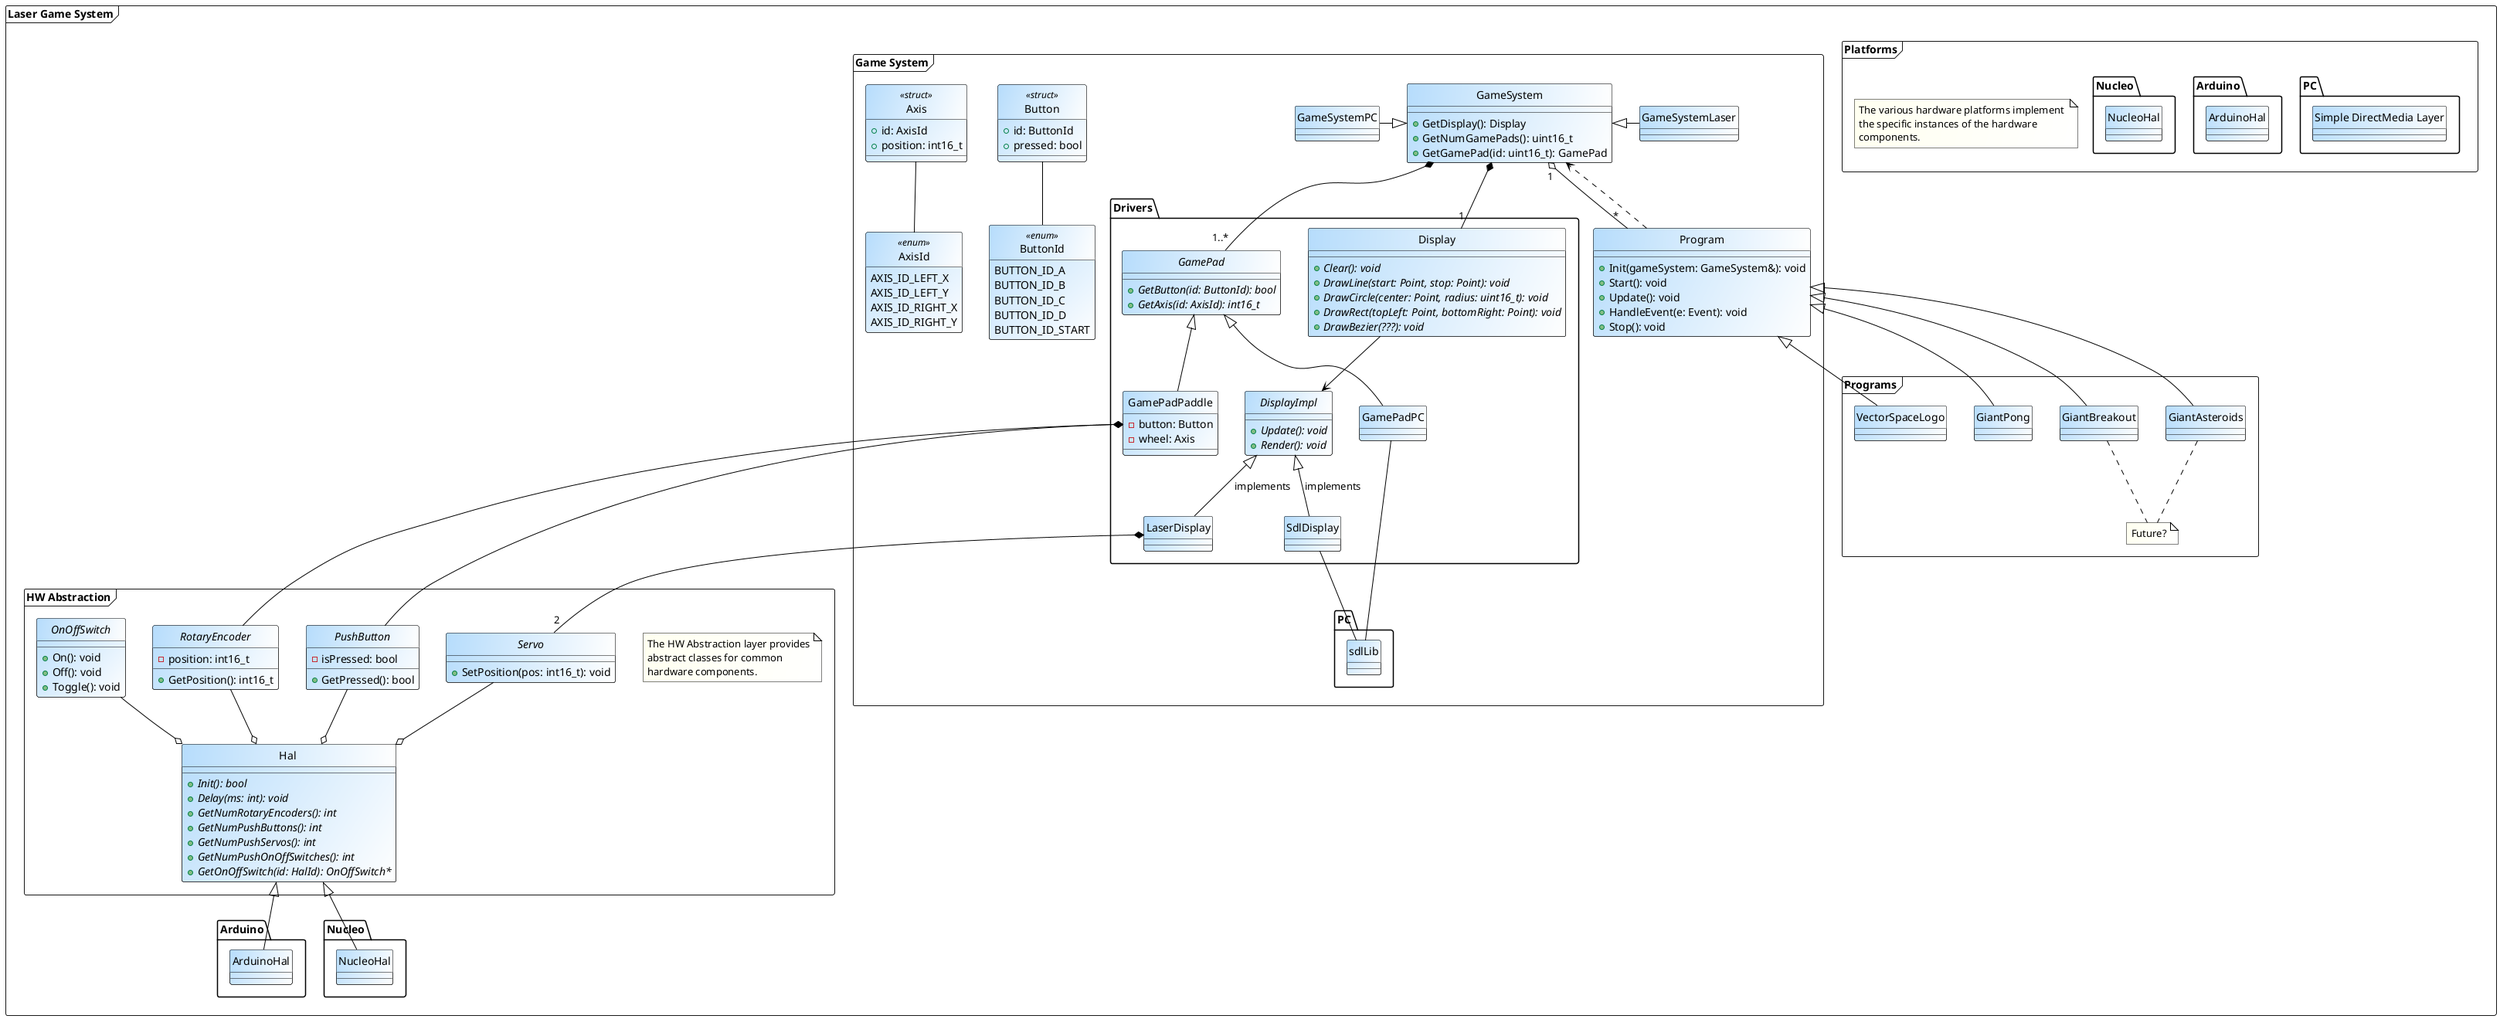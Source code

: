 
@startuml

skinparam class {
   backgroundcolor   #b7ddfc/White
   bordercolor       black
   ArrowColor        black
}

hide enum methods
hide circle

skinparam note {
   backgroundcolor   Ivory/White
   bordercolor       black
}

package "Laser Game System" as laserGameSystem <<Frame>> {

   package "Platforms" <<Frame>> {
      note as platformsNote1
         The various hardware platforms implement 
         the specific instances of the hardware
         components.
      end note

      namespace PC {
         class "Simple DirectMedia Layer" as sdlLib
      }

      namespace Arduino {
         class ArduinoHal
      }

      namespace Nucleo {
         class NucleoHal
      }
   }

   package "HW Abstraction" as hwAbstraction <<Frame>> {
      note as hwAbstractNote1
         The HW Abstraction layer provides
         abstract classes for common
         hardware components.
      end note

      class "<i>RotaryEncoder</i>" as rotaryEncoder {
         - position: int16_t
         + GetPosition(): int16_t
      }

      class "<i>PushButton</i>" as pushButton {
         - isPressed: bool
         + GetPressed(): bool
      }
      
      class "<i>Servo</i>" as servo {
         + SetPosition(pos: int16_t): void
      }
      
      class "<i>OnOffSwitch</i>" as onOffSwitch {
         + On(): void
         + Off(): void
         + Toggle(): void
      }
      
      class "Hal " as Hal{
         + {abstract} Init(): bool
         + {abstract} Delay(ms: int): void
         + {abstract} GetNumRotaryEncoders(): int
         + {abstract} GetNumPushButtons(): int
         + {abstract} GetNumPushServos(): int
         + {abstract} GetNumPushOnOffSwitches(): int
         + {abstract} GetOnOffSwitch(id: HalId): OnOffSwitch*
      }

      onOffSwitch --o Hal
      rotaryEncoder --o Hal
      servo --o Hal
      pushButton --o Hal
   }

   Hal <|-- Arduino.ArduinoHal
   Hal <|-- Nucleo.NucleoHal

   package "Game System" as gameSystem <<Frame>> {
      enum ButtonId <<enum>> {
         BUTTON_ID_A
         BUTTON_ID_B
         BUTTON_ID_C
         BUTTON_ID_D
         BUTTON_ID_START
      }

      enum AxisId <<enum>> {
         AXIS_ID_LEFT_X
         AXIS_ID_LEFT_Y
         AXIS_ID_RIGHT_X
         AXIS_ID_RIGHT_Y
      }

      class Button <<struct>> {
         + id: ButtonId
         + pressed: bool
      }

      Button -- ButtonId

      class Axis <<struct>> {
         + id: AxisId
         + position: int16_t
      }

      Axis -- AxisId

      namespace Drivers {
         class Display {
            + {abstract} Clear(): void
            + {abstract} DrawLine(start: Point, stop: Point): void
            + {abstract} DrawCircle(center: Point, radius: uint16_t): void
            + {abstract} DrawRect(topLeft: Point, bottomRight: Point): void
            + {abstract} DrawBezier(???): void
         }

         class "<i>DisplayImpl</i>" as DisplayImpl {
            + {abstract} Update(): void
            + {abstract} Render(): void
         }
         
         class LaserDisplay {
         }

         class SdlDisplay {
         }

         Display --> DisplayImpl
         DisplayImpl <|-- LaserDisplay: implements
         DisplayImpl <|-- SdlDisplay: implements

         class "<i>GamePad</i>" as gamePad {
            + {abstract} GetButton(id: ButtonId): bool
            + {abstract} GetAxis(id: AxisId): int16_t
         }

         class GamePadPaddle {
            - button: Button
            - wheel: Axis
         }
         
         class GamePadPC {
         }

         gamePad <|-- GamePadPaddle
         gamePad <|-- GamePadPC
      }

      class GameSystem {
         + GetDisplay(): Display
         + GetNumGamePads(): uint16_t
         + GetGamePad(id: uint16_t): GamePad
      }

      class Program {
         + Init(gameSystem: GameSystem&): void
         + Start(): void
         + Update(): void
         + HandleEvent(e: Event): void
         + Stop(): void
      }
      
      class GameSystemLaser
      class GameSystemPC

      Drivers.GamePadPaddle *-- rotaryEncoder
      Drivers.GamePadPaddle *-- pushButton
      Drivers.LaserDisplay *-- "2" servo
      
      Drivers.GamePadPC -- PC.sdlLib
      Drivers.SdlDisplay -- PC.sdlLib

      GameSystem *-- "1..*" Drivers.gamePad
      GameSystem *-- "1" Drivers.Display
      GameSystem "1" o-- "*" Program
      Program ..> GameSystem
      GameSystem <|-right- GameSystemLaser
      GameSystem <|-left- GameSystemPC
   }

   package "Programs" as programs <<Frame>> {
      class "GiantBreakout" as breakout
      class "GiantAsteroids" as asteroids
      class "VectorSpaceLogo" as logo
      class "GiantPong" as pong
      
      note "Future?" as future
      breakout .. future
      asteroids .. future
   }

   Program <|-- pong
   Program <|-- logo
   Program <|-- breakout
   Program <|-- asteroids
}

@enduml
